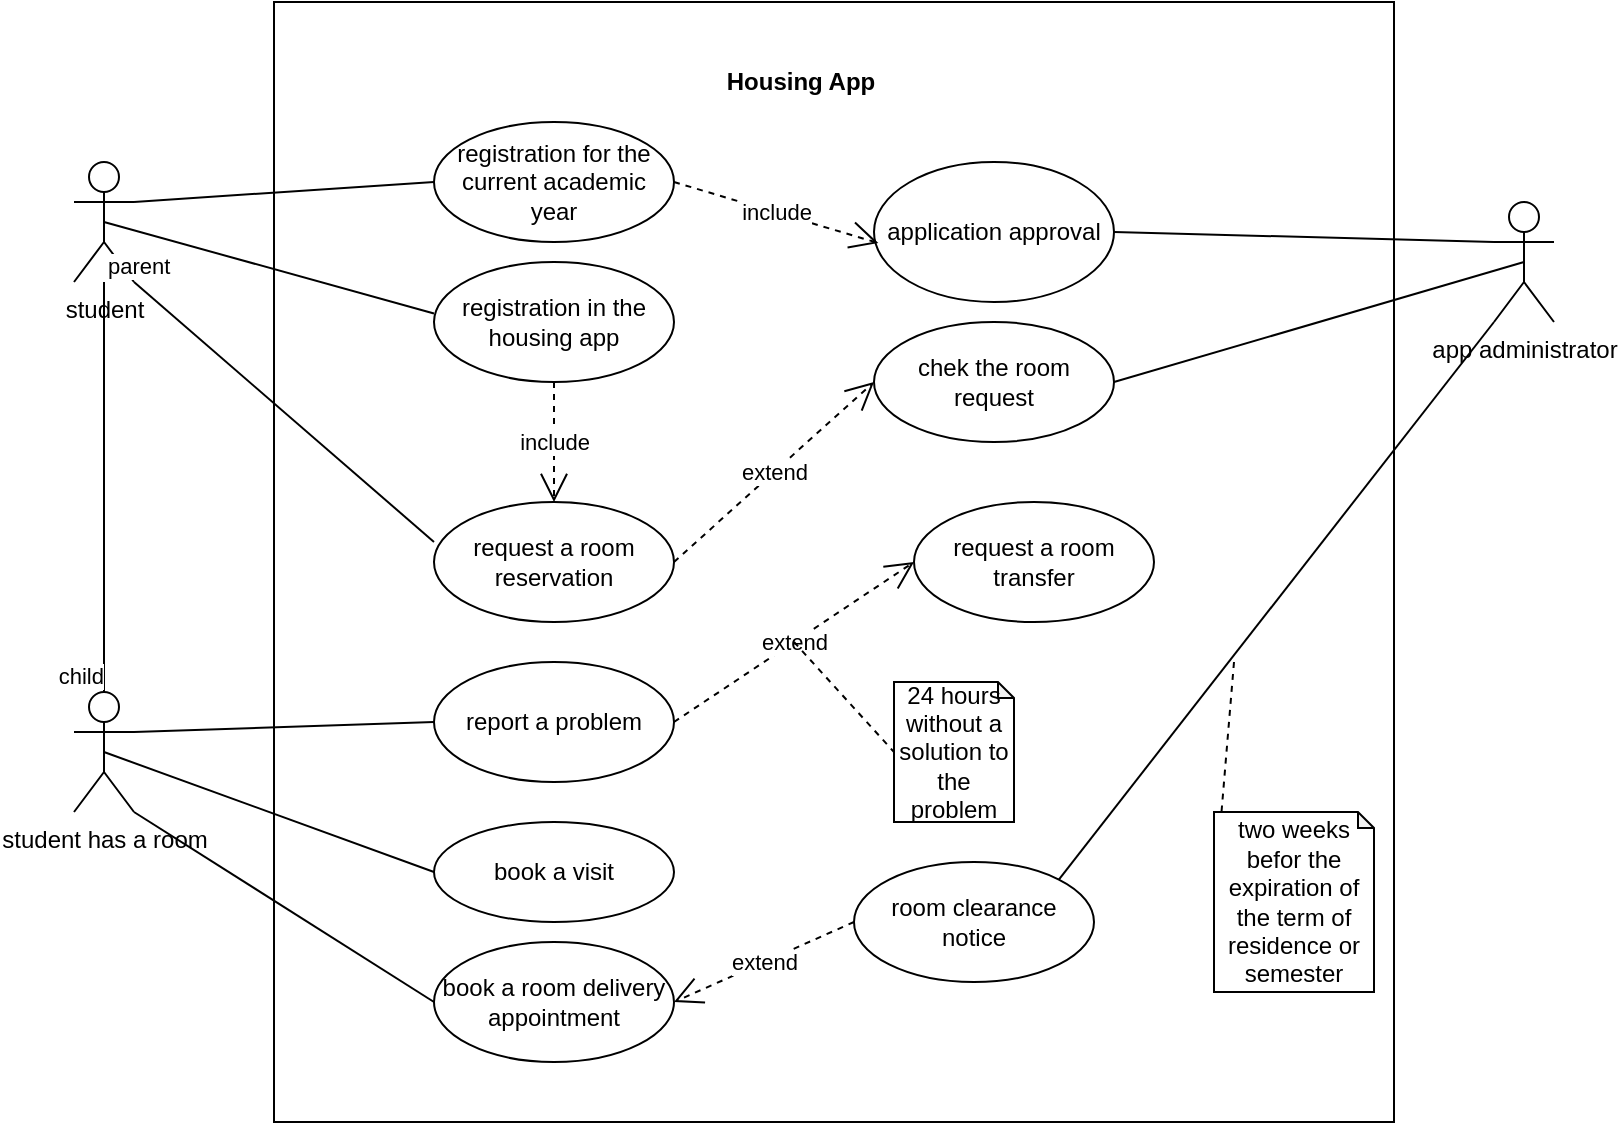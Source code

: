 <mxfile version="27.0.9">
  <diagram name="Page-1" id="1qSYMTkhyWxcSMtS8JcQ">
    <mxGraphModel dx="1044" dy="617" grid="1" gridSize="10" guides="1" tooltips="1" connect="1" arrows="1" fold="1" page="1" pageScale="1" pageWidth="850" pageHeight="1100" math="0" shadow="0">
      <root>
        <mxCell id="0" />
        <mxCell id="1" parent="0" />
        <mxCell id="gQgKoov7AAUf1U1SuioG-1" value="student" style="shape=umlActor;verticalLabelPosition=bottom;verticalAlign=top;html=1;outlineConnect=0;" parent="1" vertex="1">
          <mxGeometry x="110" y="330" width="30" height="60" as="geometry" />
        </mxCell>
        <mxCell id="gQgKoov7AAUf1U1SuioG-2" value="" style="whiteSpace=wrap;html=1;aspect=fixed;" parent="1" vertex="1">
          <mxGeometry x="210" y="250" width="560" height="560" as="geometry" />
        </mxCell>
        <mxCell id="gQgKoov7AAUf1U1SuioG-3" value="student has a room" style="shape=umlActor;verticalLabelPosition=bottom;verticalAlign=top;html=1;outlineConnect=0;" parent="1" vertex="1">
          <mxGeometry x="110" y="595" width="30" height="60" as="geometry" />
        </mxCell>
        <mxCell id="gQgKoov7AAUf1U1SuioG-4" value="registration for the current academic year" style="ellipse;whiteSpace=wrap;html=1;" parent="1" vertex="1">
          <mxGeometry x="290" y="310" width="120" height="60" as="geometry" />
        </mxCell>
        <mxCell id="gQgKoov7AAUf1U1SuioG-6" value="registration in the housing app" style="ellipse;whiteSpace=wrap;html=1;" parent="1" vertex="1">
          <mxGeometry x="290" y="380" width="120" height="60" as="geometry" />
        </mxCell>
        <mxCell id="gQgKoov7AAUf1U1SuioG-7" value="" style="endArrow=none;html=1;rounded=0;entryX=0;entryY=0.429;entryDx=0;entryDy=0;entryPerimeter=0;exitX=0.5;exitY=0.5;exitDx=0;exitDy=0;exitPerimeter=0;" parent="1" source="gQgKoov7AAUf1U1SuioG-1" target="gQgKoov7AAUf1U1SuioG-6" edge="1">
          <mxGeometry width="50" height="50" relative="1" as="geometry">
            <mxPoint x="190" y="440" as="sourcePoint" />
            <mxPoint x="240" y="390" as="targetPoint" />
          </mxGeometry>
        </mxCell>
        <mxCell id="gQgKoov7AAUf1U1SuioG-8" value="request a room reservation" style="ellipse;whiteSpace=wrap;html=1;" parent="1" vertex="1">
          <mxGeometry x="290" y="500" width="120" height="60" as="geometry" />
        </mxCell>
        <mxCell id="gQgKoov7AAUf1U1SuioG-9" value="" style="endArrow=none;html=1;rounded=0;entryX=0;entryY=0.333;entryDx=0;entryDy=0;entryPerimeter=0;exitX=1;exitY=1;exitDx=0;exitDy=0;exitPerimeter=0;" parent="1" source="gQgKoov7AAUf1U1SuioG-1" target="gQgKoov7AAUf1U1SuioG-8" edge="1">
          <mxGeometry width="50" height="50" relative="1" as="geometry">
            <mxPoint x="210" y="480" as="sourcePoint" />
            <mxPoint x="260" y="430" as="targetPoint" />
          </mxGeometry>
        </mxCell>
        <mxCell id="gQgKoov7AAUf1U1SuioG-13" value="" style="endArrow=none;html=1;edgeStyle=orthogonalEdgeStyle;rounded=0;entryX=0.5;entryY=0;entryDx=0;entryDy=0;entryPerimeter=0;" parent="1" source="gQgKoov7AAUf1U1SuioG-1" target="gQgKoov7AAUf1U1SuioG-3" edge="1">
          <mxGeometry relative="1" as="geometry">
            <mxPoint x="40" y="479.66" as="sourcePoint" />
            <mxPoint x="200" y="479.66" as="targetPoint" />
          </mxGeometry>
        </mxCell>
        <mxCell id="gQgKoov7AAUf1U1SuioG-14" value="parent" style="edgeLabel;resizable=0;html=1;align=left;verticalAlign=bottom;" parent="gQgKoov7AAUf1U1SuioG-13" connectable="0" vertex="1">
          <mxGeometry x="-1" relative="1" as="geometry" />
        </mxCell>
        <mxCell id="gQgKoov7AAUf1U1SuioG-15" value="child" style="edgeLabel;resizable=0;html=1;align=right;verticalAlign=bottom;" parent="gQgKoov7AAUf1U1SuioG-13" connectable="0" vertex="1">
          <mxGeometry x="1" relative="1" as="geometry" />
        </mxCell>
        <mxCell id="gQgKoov7AAUf1U1SuioG-16" value="" style="endArrow=none;html=1;rounded=0;entryX=0;entryY=0.5;entryDx=0;entryDy=0;exitX=1;exitY=0.333;exitDx=0;exitDy=0;exitPerimeter=0;" parent="1" source="gQgKoov7AAUf1U1SuioG-1" target="gQgKoov7AAUf1U1SuioG-4" edge="1">
          <mxGeometry width="50" height="50" relative="1" as="geometry">
            <mxPoint x="220" y="240" as="sourcePoint" />
            <mxPoint x="385" y="286" as="targetPoint" />
          </mxGeometry>
        </mxCell>
        <mxCell id="gQgKoov7AAUf1U1SuioG-17" value="include" style="endArrow=open;endSize=12;dashed=1;html=1;rounded=0;exitX=0.5;exitY=1;exitDx=0;exitDy=0;entryX=0.5;entryY=0;entryDx=0;entryDy=0;" parent="1" source="gQgKoov7AAUf1U1SuioG-6" target="gQgKoov7AAUf1U1SuioG-8" edge="1">
          <mxGeometry width="160" relative="1" as="geometry">
            <mxPoint x="210" y="600" as="sourcePoint" />
            <mxPoint x="370" y="600" as="targetPoint" />
          </mxGeometry>
        </mxCell>
        <mxCell id="gQgKoov7AAUf1U1SuioG-21" value="report a problem" style="ellipse;whiteSpace=wrap;html=1;" parent="1" vertex="1">
          <mxGeometry x="290" y="580" width="120" height="60" as="geometry" />
        </mxCell>
        <mxCell id="gQgKoov7AAUf1U1SuioG-23" value="" style="endArrow=none;html=1;rounded=0;entryX=0;entryY=0.5;entryDx=0;entryDy=0;exitX=1;exitY=0.333;exitDx=0;exitDy=0;exitPerimeter=0;" parent="1" source="gQgKoov7AAUf1U1SuioG-3" target="gQgKoov7AAUf1U1SuioG-21" edge="1">
          <mxGeometry width="50" height="50" relative="1" as="geometry">
            <mxPoint x="230" y="630" as="sourcePoint" />
            <mxPoint x="380" y="620" as="targetPoint" />
          </mxGeometry>
        </mxCell>
        <mxCell id="gQgKoov7AAUf1U1SuioG-24" value="book a visit" style="ellipse;whiteSpace=wrap;html=1;" parent="1" vertex="1">
          <mxGeometry x="290" y="660" width="120" height="50" as="geometry" />
        </mxCell>
        <mxCell id="gQgKoov7AAUf1U1SuioG-25" value="" style="endArrow=none;html=1;rounded=0;entryX=0;entryY=0.5;entryDx=0;entryDy=0;exitX=0.5;exitY=0.5;exitDx=0;exitDy=0;exitPerimeter=0;" parent="1" source="gQgKoov7AAUf1U1SuioG-3" target="gQgKoov7AAUf1U1SuioG-24" edge="1">
          <mxGeometry width="50" height="50" relative="1" as="geometry">
            <mxPoint x="220" y="690" as="sourcePoint" />
            <mxPoint x="370" y="680" as="targetPoint" />
          </mxGeometry>
        </mxCell>
        <mxCell id="gQgKoov7AAUf1U1SuioG-26" value="book a room delivery appointment" style="ellipse;whiteSpace=wrap;html=1;" parent="1" vertex="1">
          <mxGeometry x="290" y="720" width="120" height="60" as="geometry" />
        </mxCell>
        <mxCell id="gQgKoov7AAUf1U1SuioG-27" value="" style="endArrow=none;html=1;rounded=0;entryX=0;entryY=0.5;entryDx=0;entryDy=0;exitX=1;exitY=1;exitDx=0;exitDy=0;exitPerimeter=0;" parent="1" source="gQgKoov7AAUf1U1SuioG-3" target="gQgKoov7AAUf1U1SuioG-26" edge="1">
          <mxGeometry width="50" height="50" relative="1" as="geometry">
            <mxPoint x="220" y="830" as="sourcePoint" />
            <mxPoint x="370" y="820" as="targetPoint" />
          </mxGeometry>
        </mxCell>
        <mxCell id="gQgKoov7AAUf1U1SuioG-32" value="chek the room request" style="ellipse;whiteSpace=wrap;html=1;" parent="1" vertex="1">
          <mxGeometry x="510" y="410" width="120" height="60" as="geometry" />
        </mxCell>
        <mxCell id="gQgKoov7AAUf1U1SuioG-33" value="application approval" style="ellipse;whiteSpace=wrap;html=1;" parent="1" vertex="1">
          <mxGeometry x="510" y="330" width="120" height="70" as="geometry" />
        </mxCell>
        <mxCell id="gQgKoov7AAUf1U1SuioG-34" value="app administrator" style="shape=umlActor;verticalLabelPosition=bottom;verticalAlign=top;html=1;outlineConnect=0;" parent="1" vertex="1">
          <mxGeometry x="820" y="350" width="30" height="60" as="geometry" />
        </mxCell>
        <mxCell id="gQgKoov7AAUf1U1SuioG-35" value="" style="endArrow=none;html=1;rounded=0;entryX=0;entryY=0.333;entryDx=0;entryDy=0;entryPerimeter=0;exitX=1;exitY=0.5;exitDx=0;exitDy=0;" parent="1" source="gQgKoov7AAUf1U1SuioG-33" target="gQgKoov7AAUf1U1SuioG-34" edge="1">
          <mxGeometry width="50" height="50" relative="1" as="geometry">
            <mxPoint x="600" y="580" as="sourcePoint" />
            <mxPoint x="750" y="710" as="targetPoint" />
          </mxGeometry>
        </mxCell>
        <mxCell id="gQgKoov7AAUf1U1SuioG-36" value="" style="endArrow=none;html=1;rounded=0;entryX=0.5;entryY=0.5;entryDx=0;entryDy=0;entryPerimeter=0;exitX=1;exitY=0.5;exitDx=0;exitDy=0;" parent="1" source="gQgKoov7AAUf1U1SuioG-32" target="gQgKoov7AAUf1U1SuioG-34" edge="1">
          <mxGeometry width="50" height="50" relative="1" as="geometry">
            <mxPoint x="600" y="530" as="sourcePoint" />
            <mxPoint x="750" y="660" as="targetPoint" />
          </mxGeometry>
        </mxCell>
        <mxCell id="gQgKoov7AAUf1U1SuioG-37" value="include" style="endArrow=open;endSize=12;dashed=1;html=1;rounded=0;exitX=1;exitY=0.5;exitDx=0;exitDy=0;entryX=0.018;entryY=0.579;entryDx=0;entryDy=0;entryPerimeter=0;" parent="1" source="gQgKoov7AAUf1U1SuioG-4" target="gQgKoov7AAUf1U1SuioG-33" edge="1">
          <mxGeometry width="160" relative="1" as="geometry">
            <mxPoint x="450" y="190" as="sourcePoint" />
            <mxPoint x="450" y="250" as="targetPoint" />
          </mxGeometry>
        </mxCell>
        <mxCell id="gQgKoov7AAUf1U1SuioG-38" value="extend" style="endArrow=open;endSize=12;dashed=1;html=1;rounded=0;exitX=1;exitY=0.5;exitDx=0;exitDy=0;entryX=0;entryY=0.5;entryDx=0;entryDy=0;" parent="1" source="gQgKoov7AAUf1U1SuioG-8" target="gQgKoov7AAUf1U1SuioG-32" edge="1">
          <mxGeometry width="160" relative="1" as="geometry">
            <mxPoint x="520" y="530" as="sourcePoint" />
            <mxPoint x="520" y="590" as="targetPoint" />
          </mxGeometry>
        </mxCell>
        <mxCell id="gQgKoov7AAUf1U1SuioG-39" value="request a room transfer" style="ellipse;whiteSpace=wrap;html=1;" parent="1" vertex="1">
          <mxGeometry x="530" y="500" width="120" height="60" as="geometry" />
        </mxCell>
        <mxCell id="gQgKoov7AAUf1U1SuioG-40" value="extend" style="endArrow=open;endSize=12;dashed=1;html=1;rounded=0;exitX=1;exitY=0.5;exitDx=0;exitDy=0;entryX=0;entryY=0.5;entryDx=0;entryDy=0;" parent="1" source="gQgKoov7AAUf1U1SuioG-21" target="gQgKoov7AAUf1U1SuioG-39" edge="1">
          <mxGeometry width="160" relative="1" as="geometry">
            <mxPoint x="450" y="590" as="sourcePoint" />
            <mxPoint x="450" y="650" as="targetPoint" />
            <mxPoint as="offset" />
          </mxGeometry>
        </mxCell>
        <mxCell id="gQgKoov7AAUf1U1SuioG-41" value="24 hours without a solution to the problem" style="shape=note;whiteSpace=wrap;html=1;backgroundOutline=1;darkOpacity=0.05;size=8;" parent="1" vertex="1">
          <mxGeometry x="520" y="590" width="60" height="70" as="geometry" />
        </mxCell>
        <mxCell id="gQgKoov7AAUf1U1SuioG-42" value="" style="endArrow=none;dashed=1;html=1;rounded=0;entryX=0;entryY=0.5;entryDx=0;entryDy=0;entryPerimeter=0;" parent="1" target="gQgKoov7AAUf1U1SuioG-41" edge="1">
          <mxGeometry width="50" height="50" relative="1" as="geometry">
            <mxPoint x="470" y="570" as="sourcePoint" />
            <mxPoint x="470" y="510" as="targetPoint" />
            <Array as="points" />
          </mxGeometry>
        </mxCell>
        <mxCell id="gQgKoov7AAUf1U1SuioG-46" value="room clearance notice" style="ellipse;whiteSpace=wrap;html=1;" parent="1" vertex="1">
          <mxGeometry x="500" y="680" width="120" height="60" as="geometry" />
        </mxCell>
        <mxCell id="gQgKoov7AAUf1U1SuioG-47" value="" style="endArrow=none;html=1;rounded=0;entryX=0;entryY=1;entryDx=0;entryDy=0;entryPerimeter=0;exitX=1;exitY=0;exitDx=0;exitDy=0;" parent="1" source="gQgKoov7AAUf1U1SuioG-46" target="gQgKoov7AAUf1U1SuioG-34" edge="1">
          <mxGeometry width="50" height="50" relative="1" as="geometry">
            <mxPoint x="760" y="550" as="sourcePoint" />
            <mxPoint x="865" y="530" as="targetPoint" />
          </mxGeometry>
        </mxCell>
        <mxCell id="gQgKoov7AAUf1U1SuioG-48" value="extend" style="endArrow=open;endSize=12;dashed=1;html=1;rounded=0;exitX=0;exitY=0.5;exitDx=0;exitDy=0;entryX=1;entryY=0.5;entryDx=0;entryDy=0;" parent="1" source="gQgKoov7AAUf1U1SuioG-46" target="gQgKoov7AAUf1U1SuioG-26" edge="1">
          <mxGeometry width="160" relative="1" as="geometry">
            <mxPoint x="480" y="760" as="sourcePoint" />
            <mxPoint x="580" y="670" as="targetPoint" />
          </mxGeometry>
        </mxCell>
        <mxCell id="gQgKoov7AAUf1U1SuioG-49" value="" style="endArrow=none;dashed=1;html=1;rounded=0;entryX=0;entryY=0.5;entryDx=0;entryDy=0;entryPerimeter=0;" parent="1" target="gQgKoov7AAUf1U1SuioG-50" edge="1">
          <mxGeometry width="50" height="50" relative="1" as="geometry">
            <mxPoint x="690" y="580" as="sourcePoint" />
            <mxPoint x="680" y="680" as="targetPoint" />
            <Array as="points" />
          </mxGeometry>
        </mxCell>
        <mxCell id="gQgKoov7AAUf1U1SuioG-50" value="two weeks befor the expiration of the term of residence or semester" style="shape=note;whiteSpace=wrap;html=1;backgroundOutline=1;darkOpacity=0.05;size=8;" parent="1" vertex="1">
          <mxGeometry x="680" y="655" width="80" height="90" as="geometry" />
        </mxCell>
        <mxCell id="gQgKoov7AAUf1U1SuioG-55" value="Housing App" style="text;align=center;fontStyle=1;verticalAlign=middle;spacingLeft=3;spacingRight=3;strokeColor=none;rotatable=0;points=[[0,0.5],[1,0.5]];portConstraint=eastwest;html=1;" parent="1" vertex="1">
          <mxGeometry x="425" y="270" width="95" height="40" as="geometry" />
        </mxCell>
      </root>
    </mxGraphModel>
  </diagram>
</mxfile>
